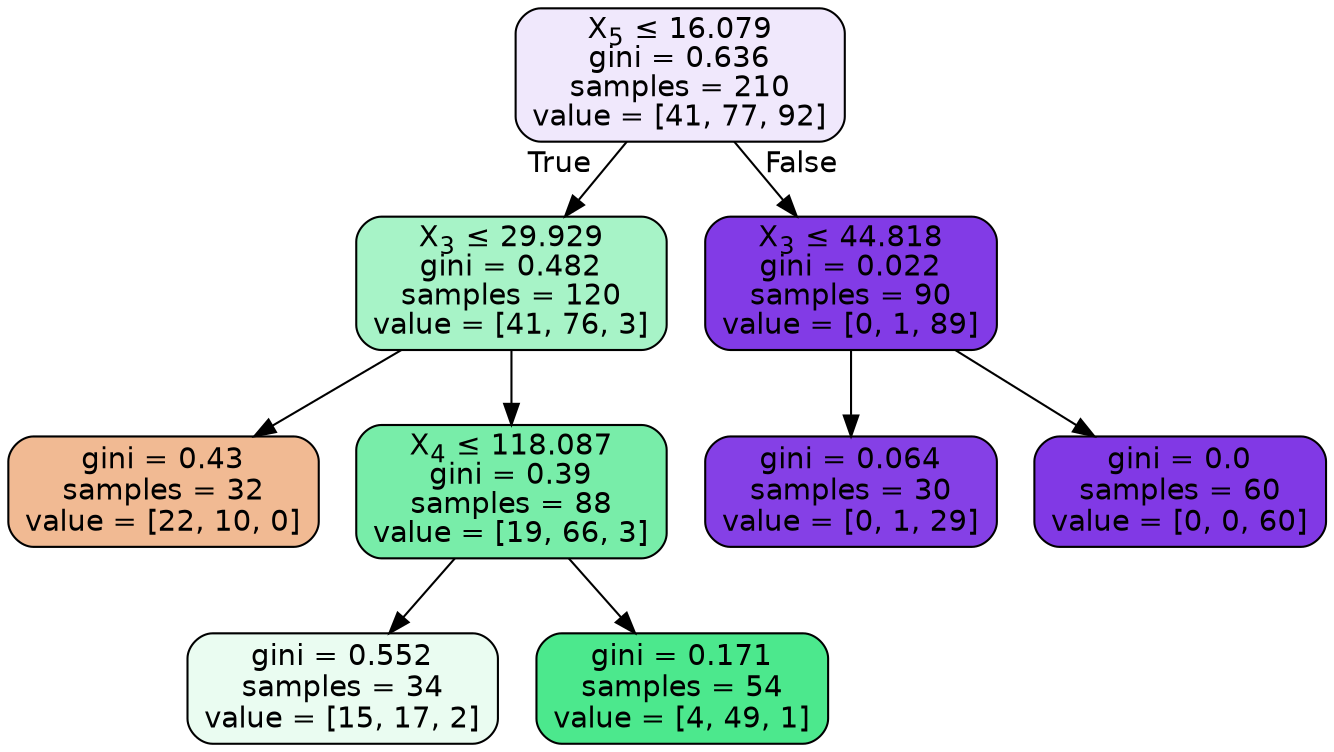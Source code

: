 digraph Tree {
node [shape=box, style="filled, rounded", color="black", fontname=helvetica] ;
edge [fontname=helvetica] ;
0 [label=<X<SUB>5</SUB> &le; 16.079<br/>gini = 0.636<br/>samples = 210<br/>value = [41, 77, 92]>, fillcolor="#8139e51d"] ;
1 [label=<X<SUB>3</SUB> &le; 29.929<br/>gini = 0.482<br/>samples = 120<br/>value = [41, 76, 3]>, fillcolor="#39e58171"] ;
0 -> 1 [labeldistance=2.5, labelangle=45, headlabel="True"] ;
2 [label=<gini = 0.43<br/>samples = 32<br/>value = [22, 10, 0]>, fillcolor="#e581398b"] ;
1 -> 2 ;
3 [label=<X<SUB>4</SUB> &le; 118.087<br/>gini = 0.39<br/>samples = 88<br/>value = [19, 66, 3]>, fillcolor="#39e581ae"] ;
1 -> 3 ;
4 [label=<gini = 0.552<br/>samples = 34<br/>value = [15, 17, 2]>, fillcolor="#39e5811b"] ;
3 -> 4 ;
5 [label=<gini = 0.171<br/>samples = 54<br/>value = [4, 49, 1]>, fillcolor="#39e581e6"] ;
3 -> 5 ;
6 [label=<X<SUB>3</SUB> &le; 44.818<br/>gini = 0.022<br/>samples = 90<br/>value = [0, 1, 89]>, fillcolor="#8139e5fc"] ;
0 -> 6 [labeldistance=2.5, labelangle=-45, headlabel="False"] ;
7 [label=<gini = 0.064<br/>samples = 30<br/>value = [0, 1, 29]>, fillcolor="#8139e5f6"] ;
6 -> 7 ;
8 [label=<gini = 0.0<br/>samples = 60<br/>value = [0, 0, 60]>, fillcolor="#8139e5ff"] ;
6 -> 8 ;
}